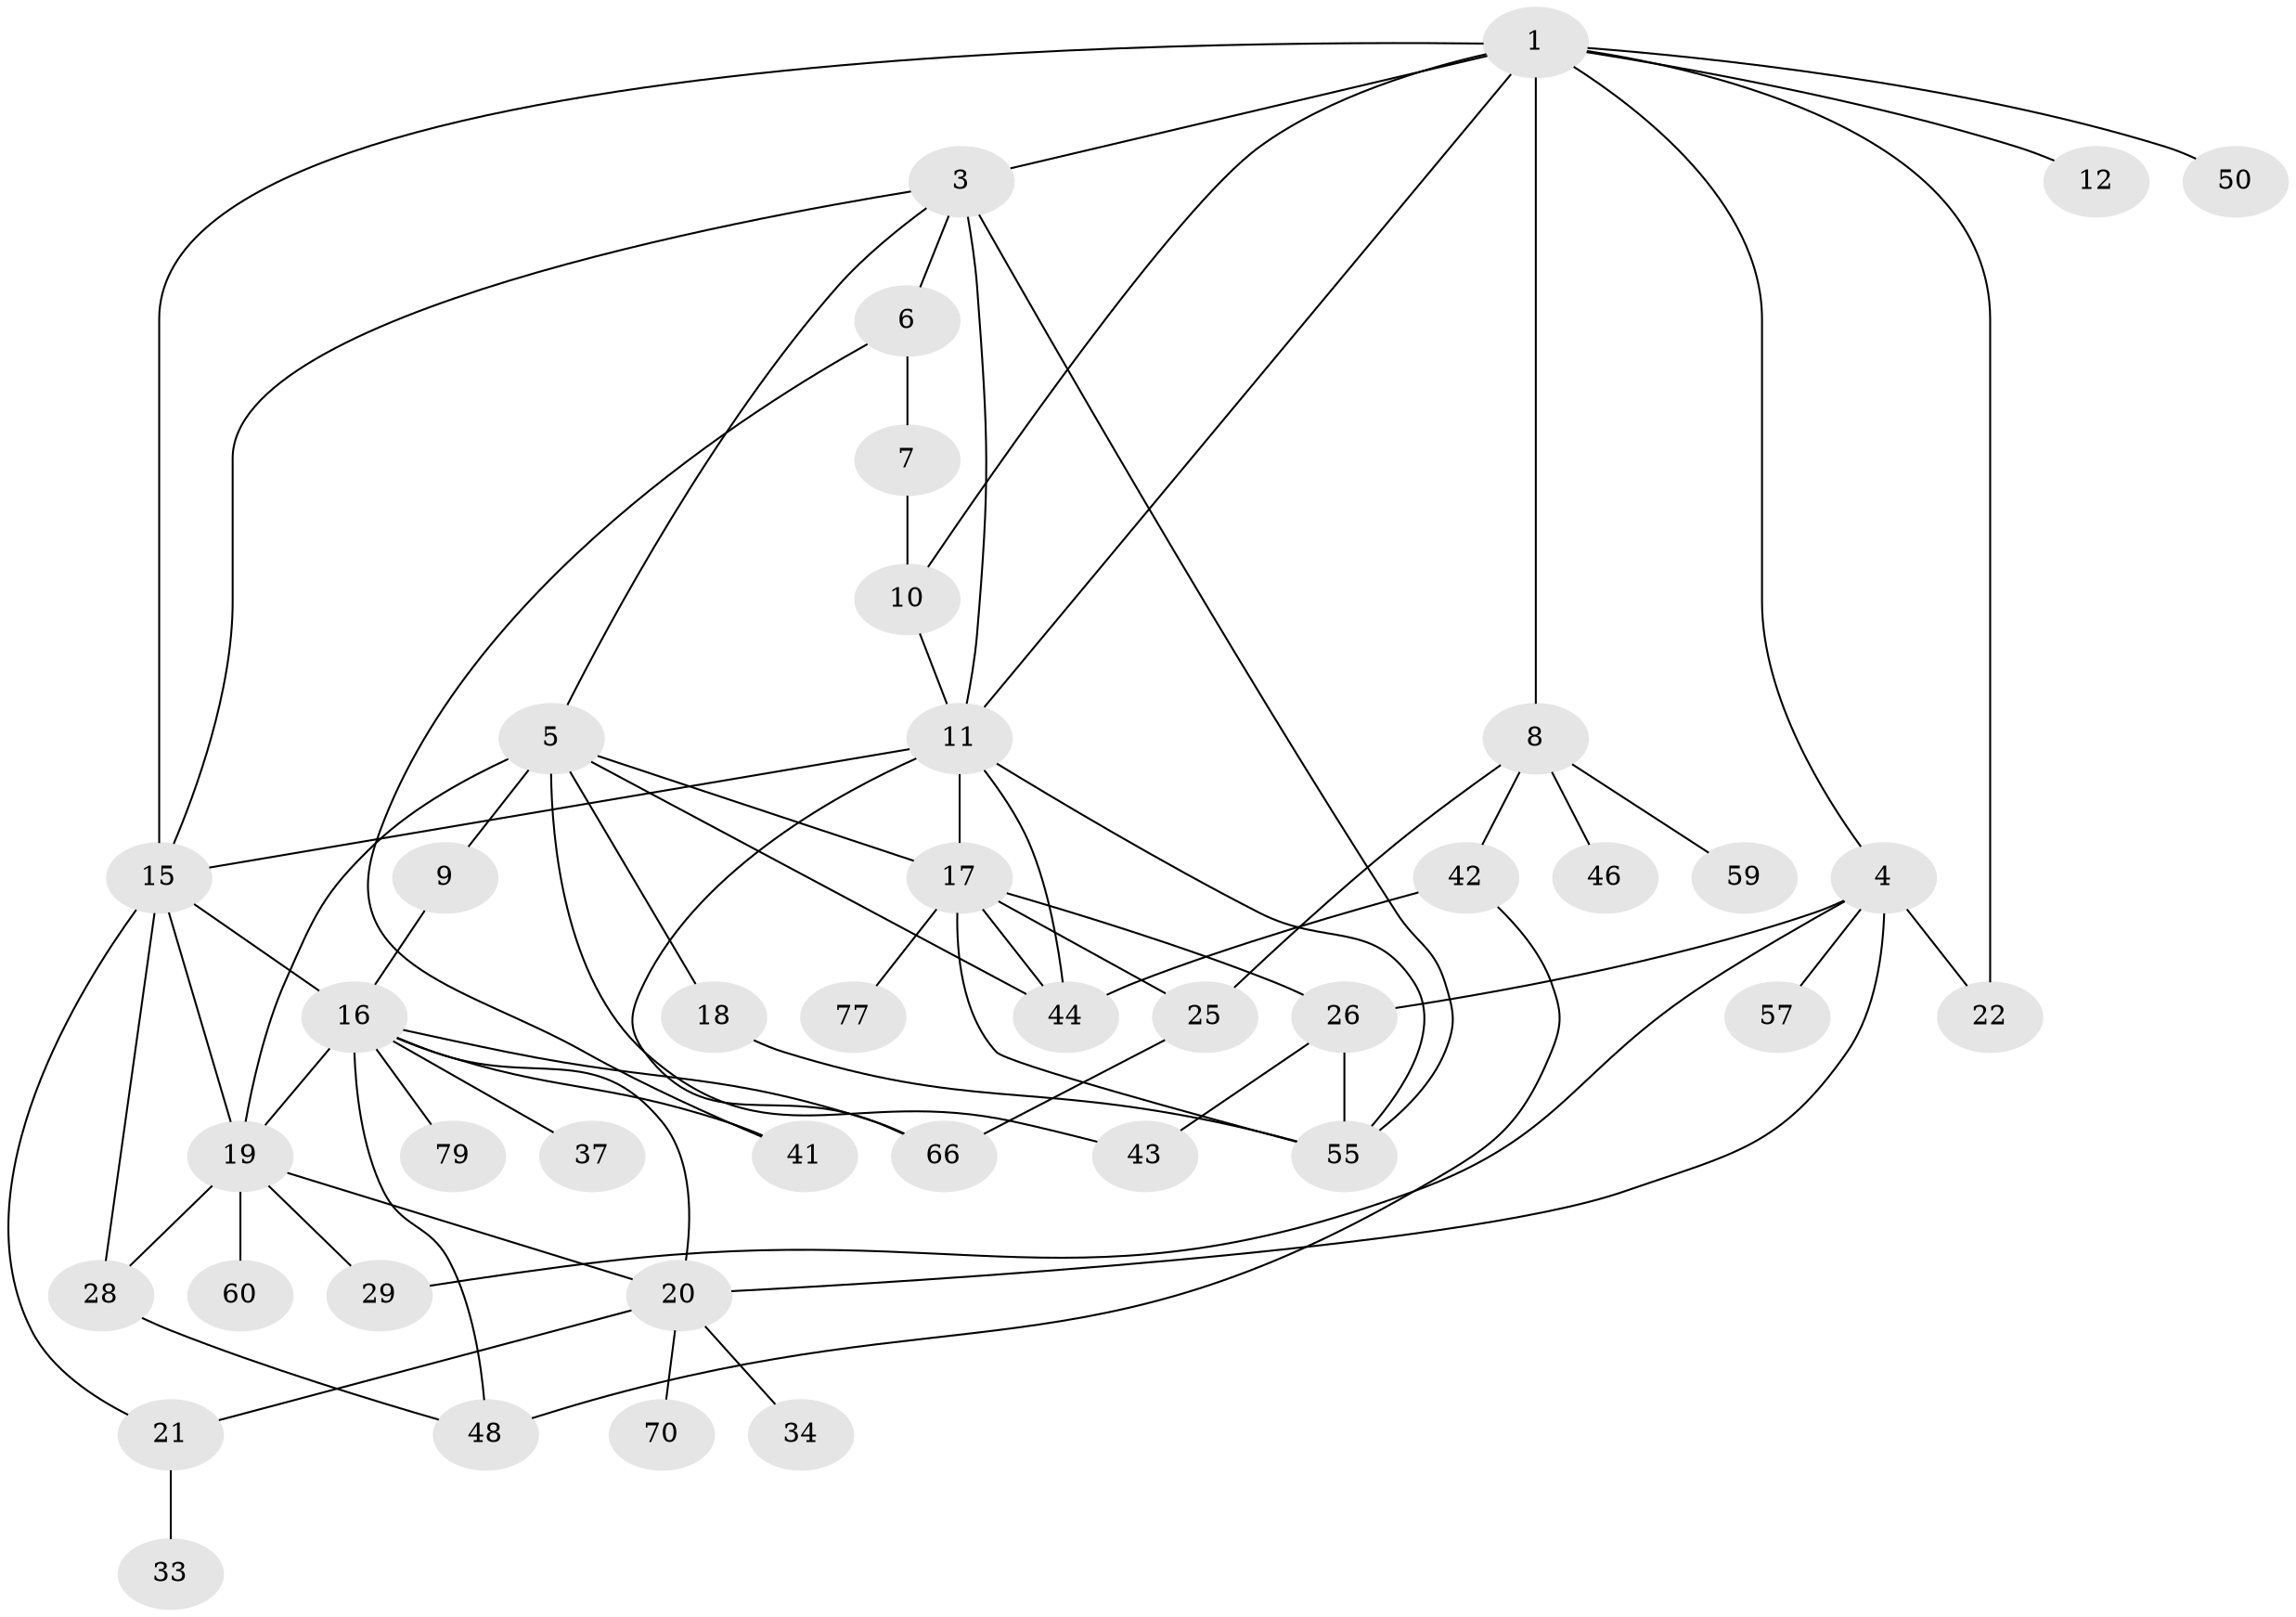 // original degree distribution, {7: 0.024096385542168676, 2: 0.25301204819277107, 6: 0.024096385542168676, 4: 0.060240963855421686, 3: 0.3253012048192771, 5: 0.07228915662650602, 8: 0.012048192771084338, 1: 0.2289156626506024}
// Generated by graph-tools (version 1.1) at 2025/13/03/09/25 04:13:18]
// undirected, 41 vertices, 70 edges
graph export_dot {
graph [start="1"]
  node [color=gray90,style=filled];
  1 [super="+30+2+45"];
  3;
  4 [super="+35+13"];
  5 [super="+40+14+80+82"];
  6;
  7;
  8 [super="+36"];
  9;
  10;
  11 [super="+61+53+58"];
  12;
  15 [super="+69+39"];
  16 [super="+67+64"];
  17 [super="+38+31"];
  18;
  19 [super="+27+63"];
  20 [super="+75+23"];
  21;
  22 [super="+73"];
  25;
  26 [super="+74"];
  28 [super="+68"];
  29 [super="+62"];
  33;
  34;
  37 [super="+54"];
  41;
  42 [super="+47"];
  43;
  44 [super="+51"];
  46;
  48;
  50;
  55 [super="+76"];
  57;
  59;
  60;
  66 [super="+72"];
  70;
  77;
  79;
  1 -- 4;
  1 -- 8;
  1 -- 12;
  1 -- 10;
  1 -- 50;
  1 -- 11;
  1 -- 3;
  1 -- 22;
  1 -- 15;
  3 -- 5;
  3 -- 6;
  3 -- 11;
  3 -- 15;
  3 -- 55;
  4 -- 22;
  4 -- 57;
  4 -- 29;
  4 -- 26;
  4 -- 20;
  5 -- 9;
  5 -- 43;
  5 -- 18;
  5 -- 19;
  5 -- 44;
  5 -- 17;
  6 -- 7;
  6 -- 41;
  7 -- 10;
  8 -- 25;
  8 -- 46;
  8 -- 59;
  8 -- 42;
  9 -- 16;
  10 -- 11;
  11 -- 15;
  11 -- 17 [weight=2];
  11 -- 55;
  11 -- 66;
  11 -- 44;
  15 -- 19;
  15 -- 21;
  15 -- 28;
  15 -- 16;
  16 -- 19;
  16 -- 37;
  16 -- 48;
  16 -- 20;
  16 -- 79;
  16 -- 41;
  16 -- 66;
  17 -- 26;
  17 -- 77;
  17 -- 25;
  17 -- 55;
  17 -- 44;
  18 -- 55;
  19 -- 20;
  19 -- 29;
  19 -- 28;
  19 -- 60;
  20 -- 21;
  20 -- 70;
  20 -- 34;
  21 -- 33;
  25 -- 66;
  26 -- 43;
  26 -- 55;
  28 -- 48;
  42 -- 48;
  42 -- 44;
}
